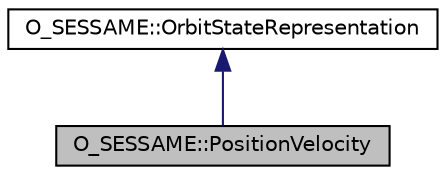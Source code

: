 digraph "O_SESSAME::PositionVelocity"
{
 // LATEX_PDF_SIZE
  edge [fontname="Helvetica",fontsize="10",labelfontname="Helvetica",labelfontsize="10"];
  node [fontname="Helvetica",fontsize="10",shape=record];
  Node1 [label="O_SESSAME::PositionVelocity",height=0.2,width=0.4,color="black", fillcolor="grey75", style="filled", fontcolor="black",tooltip="Position & Velocity representation of the orbital position."];
  Node2 -> Node1 [dir="back",color="midnightblue",fontsize="10",style="solid",fontname="Helvetica"];
  Node2 [label="O_SESSAME::OrbitStateRepresentation",height=0.2,width=0.4,color="black", fillcolor="white", style="filled",URL="$classO__SESSAME_1_1OrbitStateRepresentation.html",tooltip="Abstract base type of the orbit state representation."];
}
